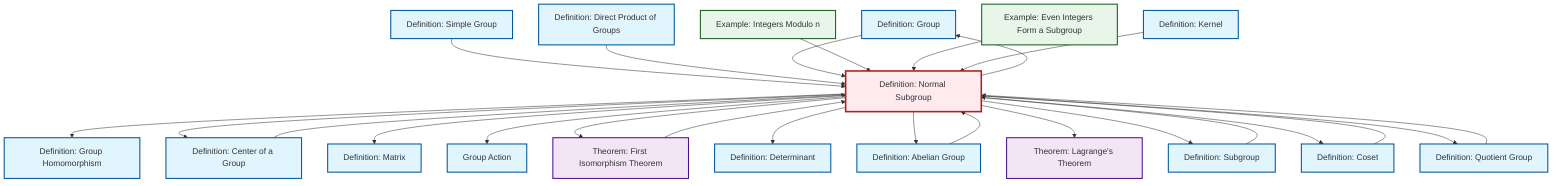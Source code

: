 graph TD
    classDef definition fill:#e1f5fe,stroke:#01579b,stroke-width:2px
    classDef theorem fill:#f3e5f5,stroke:#4a148c,stroke-width:2px
    classDef axiom fill:#fff3e0,stroke:#e65100,stroke-width:2px
    classDef example fill:#e8f5e9,stroke:#1b5e20,stroke-width:2px
    classDef current fill:#ffebee,stroke:#b71c1c,stroke-width:3px
    def-group["Definition: Group"]:::definition
    def-simple-group["Definition: Simple Group"]:::definition
    def-center-of-group["Definition: Center of a Group"]:::definition
    ex-quotient-integers-mod-n["Example: Integers Modulo n"]:::example
    def-quotient-group["Definition: Quotient Group"]:::definition
    def-normal-subgroup["Definition: Normal Subgroup"]:::definition
    ex-even-integers-subgroup["Example: Even Integers Form a Subgroup"]:::example
    def-direct-product["Definition: Direct Product of Groups"]:::definition
    def-determinant["Definition: Determinant"]:::definition
    thm-first-isomorphism["Theorem: First Isomorphism Theorem"]:::theorem
    thm-lagrange["Theorem: Lagrange's Theorem"]:::theorem
    def-homomorphism["Definition: Group Homomorphism"]:::definition
    def-subgroup["Definition: Subgroup"]:::definition
    def-kernel["Definition: Kernel"]:::definition
    def-group-action["Group Action"]:::definition
    def-matrix["Definition: Matrix"]:::definition
    def-abelian-group["Definition: Abelian Group"]:::definition
    def-coset["Definition: Coset"]:::definition
    def-normal-subgroup --> def-homomorphism
    def-simple-group --> def-normal-subgroup
    def-direct-product --> def-normal-subgroup
    def-coset --> def-normal-subgroup
    def-group --> def-normal-subgroup
    ex-quotient-integers-mod-n --> def-normal-subgroup
    thm-first-isomorphism --> def-normal-subgroup
    def-normal-subgroup --> def-center-of-group
    def-normal-subgroup --> def-matrix
    def-normal-subgroup --> def-group-action
    def-normal-subgroup --> thm-first-isomorphism
    ex-even-integers-subgroup --> def-normal-subgroup
    def-normal-subgroup --> def-determinant
    def-center-of-group --> def-normal-subgroup
    def-normal-subgroup --> def-abelian-group
    def-kernel --> def-normal-subgroup
    def-normal-subgroup --> thm-lagrange
    def-normal-subgroup --> def-subgroup
    def-abelian-group --> def-normal-subgroup
    def-normal-subgroup --> def-group
    def-normal-subgroup --> def-coset
    def-normal-subgroup --> def-quotient-group
    def-quotient-group --> def-normal-subgroup
    def-subgroup --> def-normal-subgroup
    class def-normal-subgroup current